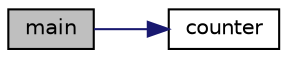 digraph "main"
{
 // LATEX_PDF_SIZE
  edge [fontname="Helvetica",fontsize="10",labelfontname="Helvetica",labelfontsize="10"];
  node [fontname="Helvetica",fontsize="10",shape=record];
  rankdir="LR";
  Node1 [label="main",height=0.2,width=0.4,color="black", fillcolor="grey75", style="filled", fontcolor="black",tooltip="Normal int main in which the character array is written."];
  Node1 -> Node2 [color="midnightblue",fontsize="10",style="solid",fontname="Helvetica"];
  Node2 [label="counter",height=0.2,width=0.4,color="black", fillcolor="white", style="filled",URL="$main_8c.html#ae0c98793131123e40145700373627d72",tooltip="This function counts number of consonant letters."];
}
